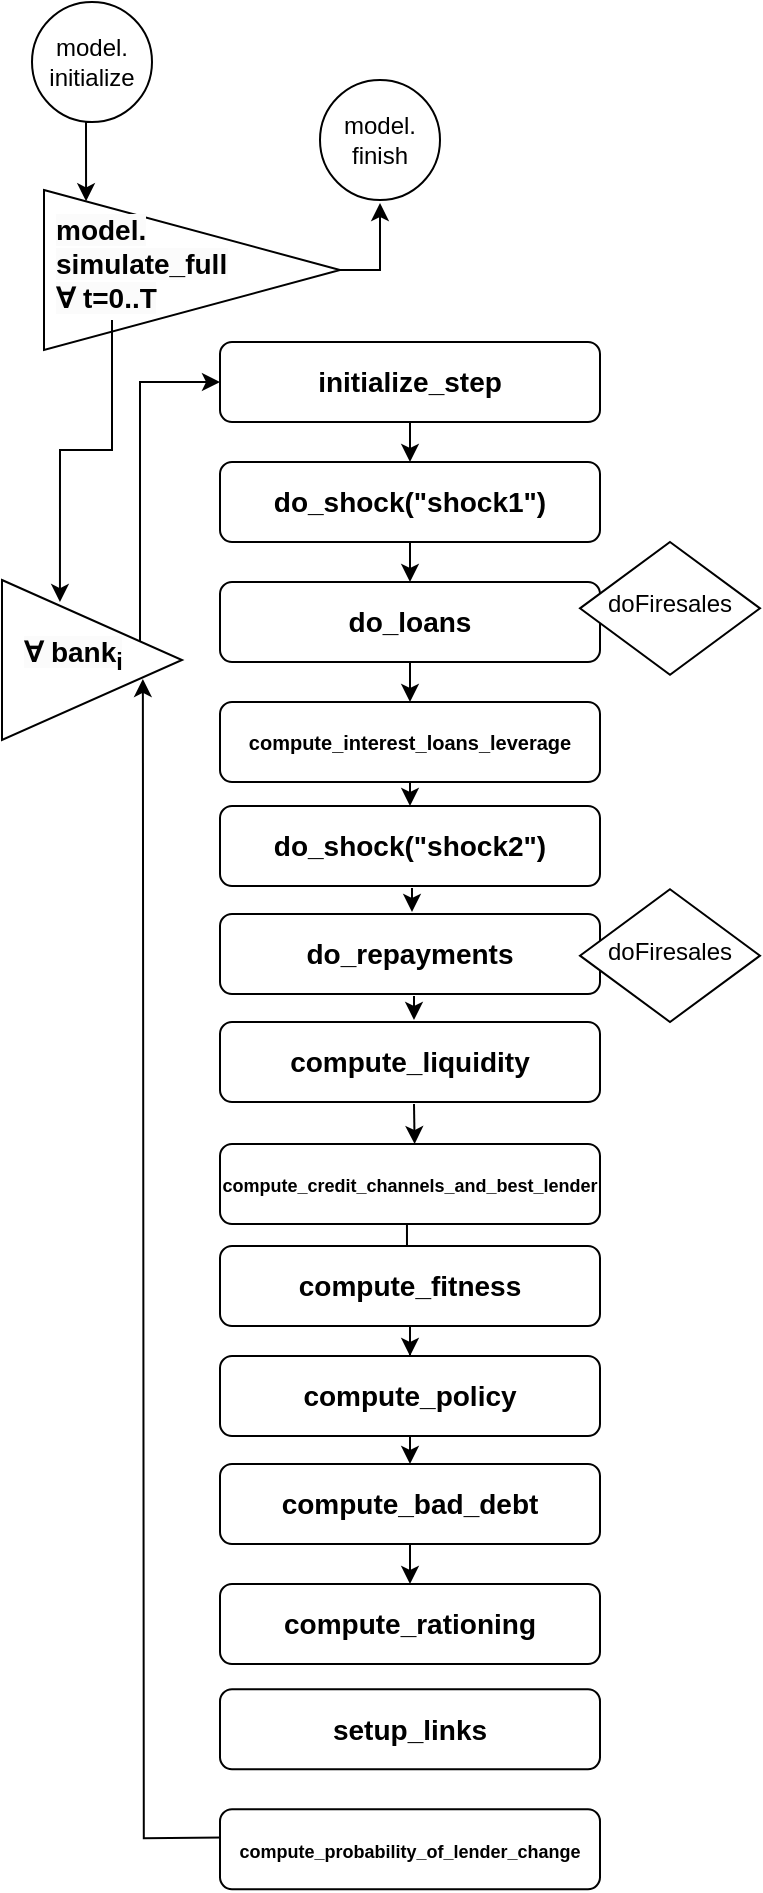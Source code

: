 <mxfile version="22.1.16" type="device">
  <diagram id="C5RBs43oDa-KdzZeNtuy" name="Page-1">
    <mxGraphModel dx="985" dy="454" grid="1" gridSize="10" guides="1" tooltips="1" connect="1" arrows="1" fold="1" page="1" pageScale="1" pageWidth="827" pageHeight="1169" math="0" shadow="0">
      <root>
        <mxCell id="WIyWlLk6GJQsqaUBKTNV-0" />
        <mxCell id="WIyWlLk6GJQsqaUBKTNV-1" parent="WIyWlLk6GJQsqaUBKTNV-0" />
        <mxCell id="1CRE_iQsh6xUmbvRWO65-19" style="edgeStyle=orthogonalEdgeStyle;rounded=0;orthogonalLoop=1;jettySize=auto;html=1;exitX=0.5;exitY=1;exitDx=0;exitDy=0;entryX=0.5;entryY=0;entryDx=0;entryDy=0;" parent="WIyWlLk6GJQsqaUBKTNV-1" source="WIyWlLk6GJQsqaUBKTNV-3" target="1CRE_iQsh6xUmbvRWO65-6" edge="1">
          <mxGeometry relative="1" as="geometry" />
        </mxCell>
        <mxCell id="WIyWlLk6GJQsqaUBKTNV-3" value="&lt;span style=&quot;font-size: 14px;&quot;&gt;&lt;b&gt;initialize_step&lt;/b&gt;&lt;/span&gt;" style="rounded=1;whiteSpace=wrap;html=1;fontSize=12;glass=0;strokeWidth=1;shadow=0;" parent="WIyWlLk6GJQsqaUBKTNV-1" vertex="1">
          <mxGeometry x="120" y="190" width="190" height="40" as="geometry" />
        </mxCell>
        <mxCell id="1CRE_iQsh6xUmbvRWO65-24" value="" style="edgeStyle=orthogonalEdgeStyle;rounded=0;orthogonalLoop=1;jettySize=auto;html=1;exitX=0.492;exitY=0.986;exitDx=0;exitDy=0;exitPerimeter=0;" parent="WIyWlLk6GJQsqaUBKTNV-1" source="j5H0h56bUbIma8D8IlT1-16" target="1CRE_iQsh6xUmbvRWO65-10" edge="1">
          <mxGeometry relative="1" as="geometry">
            <mxPoint x="180" y="601" as="sourcePoint" />
          </mxGeometry>
        </mxCell>
        <mxCell id="1CRE_iQsh6xUmbvRWO65-20" style="edgeStyle=orthogonalEdgeStyle;rounded=0;orthogonalLoop=1;jettySize=auto;html=1;exitX=0.5;exitY=1;exitDx=0;exitDy=0;entryX=0.5;entryY=0;entryDx=0;entryDy=0;" parent="WIyWlLk6GJQsqaUBKTNV-1" source="1CRE_iQsh6xUmbvRWO65-6" target="1CRE_iQsh6xUmbvRWO65-7" edge="1">
          <mxGeometry relative="1" as="geometry" />
        </mxCell>
        <mxCell id="1CRE_iQsh6xUmbvRWO65-6" value="&lt;span style=&quot;font-size: 14px;&quot;&gt;&lt;b&gt;do_shock(&quot;shock1&quot;)&lt;/b&gt;&lt;/span&gt;" style="rounded=1;whiteSpace=wrap;html=1;fontSize=12;glass=0;strokeWidth=1;shadow=0;" parent="WIyWlLk6GJQsqaUBKTNV-1" vertex="1">
          <mxGeometry x="120" y="250" width="190" height="40" as="geometry" />
        </mxCell>
        <mxCell id="1CRE_iQsh6xUmbvRWO65-21" style="edgeStyle=orthogonalEdgeStyle;rounded=0;orthogonalLoop=1;jettySize=auto;html=1;exitX=0.5;exitY=1;exitDx=0;exitDy=0;entryX=0.5;entryY=0;entryDx=0;entryDy=0;" parent="WIyWlLk6GJQsqaUBKTNV-1" source="1CRE_iQsh6xUmbvRWO65-7" target="1CRE_iQsh6xUmbvRWO65-8" edge="1">
          <mxGeometry relative="1" as="geometry" />
        </mxCell>
        <mxCell id="1CRE_iQsh6xUmbvRWO65-7" value="&lt;span style=&quot;font-size: 14px;&quot;&gt;&lt;b&gt;do_loans&lt;/b&gt;&lt;/span&gt;" style="rounded=1;whiteSpace=wrap;html=1;fontSize=12;glass=0;strokeWidth=1;shadow=0;" parent="WIyWlLk6GJQsqaUBKTNV-1" vertex="1">
          <mxGeometry x="120" y="310" width="190" height="40" as="geometry" />
        </mxCell>
        <mxCell id="1CRE_iQsh6xUmbvRWO65-22" style="edgeStyle=orthogonalEdgeStyle;rounded=0;orthogonalLoop=1;jettySize=auto;html=1;exitX=0.5;exitY=1;exitDx=0;exitDy=0;entryX=0.5;entryY=0;entryDx=0;entryDy=0;" parent="WIyWlLk6GJQsqaUBKTNV-1" source="1CRE_iQsh6xUmbvRWO65-8" target="1CRE_iQsh6xUmbvRWO65-9" edge="1">
          <mxGeometry relative="1" as="geometry" />
        </mxCell>
        <mxCell id="1CRE_iQsh6xUmbvRWO65-8" value="&lt;b style=&quot;&quot;&gt;&lt;font style=&quot;font-size: 10px;&quot;&gt;compute_interest_loans_leverage&lt;/font&gt;&lt;/b&gt;" style="rounded=1;whiteSpace=wrap;html=1;fontSize=12;glass=0;strokeWidth=1;shadow=0;" parent="WIyWlLk6GJQsqaUBKTNV-1" vertex="1">
          <mxGeometry x="120" y="370" width="190" height="40" as="geometry" />
        </mxCell>
        <mxCell id="1CRE_iQsh6xUmbvRWO65-9" value="&lt;span style=&quot;font-size: 14px;&quot;&gt;&lt;b&gt;do_shock(&quot;shock2&quot;)&lt;/b&gt;&lt;/span&gt;" style="rounded=1;whiteSpace=wrap;html=1;fontSize=12;glass=0;strokeWidth=1;shadow=0;" parent="WIyWlLk6GJQsqaUBKTNV-1" vertex="1">
          <mxGeometry x="120" y="422" width="190" height="40" as="geometry" />
        </mxCell>
        <mxCell id="1CRE_iQsh6xUmbvRWO65-25" style="edgeStyle=orthogonalEdgeStyle;rounded=0;orthogonalLoop=1;jettySize=auto;html=1;entryX=0.5;entryY=0;entryDx=0;entryDy=0;" parent="WIyWlLk6GJQsqaUBKTNV-1" source="1CRE_iQsh6xUmbvRWO65-10" target="1CRE_iQsh6xUmbvRWO65-11" edge="1">
          <mxGeometry relative="1" as="geometry" />
        </mxCell>
        <mxCell id="1CRE_iQsh6xUmbvRWO65-10" value="&lt;span style=&quot;font-size: 14px;&quot;&gt;&lt;b&gt;compute_fitness&lt;/b&gt;&lt;/span&gt;" style="rounded=1;whiteSpace=wrap;html=1;fontSize=12;glass=0;strokeWidth=1;shadow=0;" parent="WIyWlLk6GJQsqaUBKTNV-1" vertex="1">
          <mxGeometry x="120" y="642" width="190" height="40" as="geometry" />
        </mxCell>
        <mxCell id="1CRE_iQsh6xUmbvRWO65-11" value="&lt;span style=&quot;font-size: 14px;&quot;&gt;&lt;b&gt;compute_policy&lt;/b&gt;&lt;/span&gt;" style="rounded=1;whiteSpace=wrap;html=1;fontSize=12;glass=0;strokeWidth=1;shadow=0;" parent="WIyWlLk6GJQsqaUBKTNV-1" vertex="1">
          <mxGeometry x="120" y="697" width="190" height="40" as="geometry" />
        </mxCell>
        <mxCell id="1CRE_iQsh6xUmbvRWO65-27" style="edgeStyle=orthogonalEdgeStyle;rounded=0;orthogonalLoop=1;jettySize=auto;html=1;exitX=0.5;exitY=1;exitDx=0;exitDy=0;entryX=0.5;entryY=0;entryDx=0;entryDy=0;" parent="WIyWlLk6GJQsqaUBKTNV-1" source="1CRE_iQsh6xUmbvRWO65-12" target="1CRE_iQsh6xUmbvRWO65-13" edge="1">
          <mxGeometry relative="1" as="geometry" />
        </mxCell>
        <mxCell id="1CRE_iQsh6xUmbvRWO65-12" value="&lt;span style=&quot;font-size: 14px;&quot;&gt;&lt;b&gt;compute_bad_debt&lt;/b&gt;&lt;/span&gt;" style="rounded=1;whiteSpace=wrap;html=1;fontSize=12;glass=0;strokeWidth=1;shadow=0;" parent="WIyWlLk6GJQsqaUBKTNV-1" vertex="1">
          <mxGeometry x="120" y="751" width="190" height="40" as="geometry" />
        </mxCell>
        <mxCell id="1CRE_iQsh6xUmbvRWO65-13" value="&lt;span style=&quot;font-size: 14px;&quot;&gt;&lt;b&gt;compute_rationing&lt;/b&gt;&lt;/span&gt;" style="rounded=1;whiteSpace=wrap;html=1;fontSize=12;glass=0;strokeWidth=1;shadow=0;" parent="WIyWlLk6GJQsqaUBKTNV-1" vertex="1">
          <mxGeometry x="120" y="811" width="190" height="40" as="geometry" />
        </mxCell>
        <mxCell id="1CRE_iQsh6xUmbvRWO65-17" style="edgeStyle=orthogonalEdgeStyle;rounded=0;orthogonalLoop=1;jettySize=auto;html=1;entryX=0.627;entryY=0.681;entryDx=0;entryDy=0;entryPerimeter=0;" parent="WIyWlLk6GJQsqaUBKTNV-1" edge="1">
          <mxGeometry relative="1" as="geometry">
            <mxPoint x="81.43" y="358.48" as="targetPoint" />
            <mxPoint x="135" y="937.619" as="sourcePoint" />
          </mxGeometry>
        </mxCell>
        <mxCell id="1CRE_iQsh6xUmbvRWO65-26" style="edgeStyle=orthogonalEdgeStyle;rounded=0;orthogonalLoop=1;jettySize=auto;html=1;exitX=0.5;exitY=1;exitDx=0;exitDy=0;entryX=0.5;entryY=0;entryDx=0;entryDy=0;" parent="WIyWlLk6GJQsqaUBKTNV-1" source="1CRE_iQsh6xUmbvRWO65-11" target="1CRE_iQsh6xUmbvRWO65-12" edge="1">
          <mxGeometry relative="1" as="geometry" />
        </mxCell>
        <mxCell id="1CRE_iQsh6xUmbvRWO65-38" style="edgeStyle=orthogonalEdgeStyle;rounded=0;orthogonalLoop=1;jettySize=auto;html=1;entryX=0;entryY=0.5;entryDx=0;entryDy=0;exitX=0.758;exitY=0.425;exitDx=0;exitDy=0;exitPerimeter=0;" parent="WIyWlLk6GJQsqaUBKTNV-1" source="1CRE_iQsh6xUmbvRWO65-36" target="WIyWlLk6GJQsqaUBKTNV-3" edge="1">
          <mxGeometry relative="1" as="geometry">
            <Array as="points">
              <mxPoint x="78" y="341" />
              <mxPoint x="80" y="341" />
              <mxPoint x="80" y="210" />
            </Array>
          </mxGeometry>
        </mxCell>
        <mxCell id="1CRE_iQsh6xUmbvRWO65-36" value="" style="triangle;whiteSpace=wrap;html=1;" parent="WIyWlLk6GJQsqaUBKTNV-1" vertex="1">
          <mxGeometry x="11" y="309" width="90" height="80" as="geometry" />
        </mxCell>
        <mxCell id="1CRE_iQsh6xUmbvRWO65-37" value="model.&lt;br&gt;initialize" style="ellipse;whiteSpace=wrap;html=1;aspect=fixed;" parent="WIyWlLk6GJQsqaUBKTNV-1" vertex="1">
          <mxGeometry x="26" y="20" width="60" height="60" as="geometry" />
        </mxCell>
        <mxCell id="a27hsYVGrG07yMlYosN4-18" style="edgeStyle=orthogonalEdgeStyle;rounded=0;orthogonalLoop=1;jettySize=auto;html=1;" edge="1" parent="WIyWlLk6GJQsqaUBKTNV-1" source="1CRE_iQsh6xUmbvRWO65-40">
          <mxGeometry relative="1" as="geometry">
            <mxPoint x="200" y="120" as="targetPoint" />
          </mxGeometry>
        </mxCell>
        <mxCell id="1CRE_iQsh6xUmbvRWO65-40" value="" style="triangle;whiteSpace=wrap;html=1;" parent="WIyWlLk6GJQsqaUBKTNV-1" vertex="1">
          <mxGeometry x="32" y="114" width="148" height="80" as="geometry" />
        </mxCell>
        <mxCell id="j5H0h56bUbIma8D8IlT1-16" value="&lt;font style=&quot;font-size: 9px;&quot;&gt;&lt;b style=&quot;&quot;&gt;compute_credit_channels_and_best_lender&lt;/b&gt;&lt;/font&gt;" style="rounded=1;whiteSpace=wrap;html=1;fontSize=12;glass=0;strokeWidth=1;shadow=0;" parent="WIyWlLk6GJQsqaUBKTNV-1" vertex="1">
          <mxGeometry x="120" y="591" width="190" height="40" as="geometry" />
        </mxCell>
        <mxCell id="NNwZ8-mP0xMXk7h3Y8-c-18" style="edgeStyle=orthogonalEdgeStyle;rounded=0;orthogonalLoop=1;jettySize=auto;html=1;exitX=0.5;exitY=1;exitDx=0;exitDy=0;" parent="WIyWlLk6GJQsqaUBKTNV-1" edge="1">
          <mxGeometry relative="1" as="geometry">
            <mxPoint x="217.31" y="591" as="targetPoint" />
            <mxPoint x="217.0" y="571" as="sourcePoint" />
          </mxGeometry>
        </mxCell>
        <mxCell id="a27hsYVGrG07yMlYosN4-0" value="&lt;span style=&quot;font-size: 14px;&quot;&gt;&lt;b&gt;do_repayments&lt;/b&gt;&lt;/span&gt;" style="rounded=1;whiteSpace=wrap;html=1;fontSize=12;glass=0;strokeWidth=1;shadow=0;" vertex="1" parent="WIyWlLk6GJQsqaUBKTNV-1">
          <mxGeometry x="120" y="476" width="190" height="40" as="geometry" />
        </mxCell>
        <mxCell id="a27hsYVGrG07yMlYosN4-1" value="&lt;span style=&quot;font-size: 14px;&quot;&gt;&lt;b&gt;compute_liquidity&lt;/b&gt;&lt;/span&gt;" style="rounded=1;whiteSpace=wrap;html=1;fontSize=12;glass=0;strokeWidth=1;shadow=0;" vertex="1" parent="WIyWlLk6GJQsqaUBKTNV-1">
          <mxGeometry x="120" y="530" width="190" height="40" as="geometry" />
        </mxCell>
        <mxCell id="a27hsYVGrG07yMlYosN4-3" style="edgeStyle=orthogonalEdgeStyle;rounded=0;orthogonalLoop=1;jettySize=auto;html=1;exitX=0.5;exitY=1;exitDx=0;exitDy=0;entryX=0.5;entryY=0;entryDx=0;entryDy=0;" edge="1" parent="WIyWlLk6GJQsqaUBKTNV-1">
          <mxGeometry relative="1" as="geometry">
            <mxPoint x="216" y="463" as="sourcePoint" />
            <mxPoint x="216" y="475" as="targetPoint" />
          </mxGeometry>
        </mxCell>
        <mxCell id="a27hsYVGrG07yMlYosN4-4" style="edgeStyle=orthogonalEdgeStyle;rounded=0;orthogonalLoop=1;jettySize=auto;html=1;exitX=0.5;exitY=1;exitDx=0;exitDy=0;entryX=0.5;entryY=0;entryDx=0;entryDy=0;" edge="1" parent="WIyWlLk6GJQsqaUBKTNV-1">
          <mxGeometry relative="1" as="geometry">
            <mxPoint x="217" y="517" as="sourcePoint" />
            <mxPoint x="217" y="529" as="targetPoint" />
          </mxGeometry>
        </mxCell>
        <mxCell id="a27hsYVGrG07yMlYosN4-5" value="&lt;span style=&quot;font-size: 14px;&quot;&gt;&lt;b&gt;setup_links&lt;/b&gt;&lt;/span&gt;" style="rounded=1;whiteSpace=wrap;html=1;fontSize=12;glass=0;strokeWidth=1;shadow=0;" vertex="1" parent="WIyWlLk6GJQsqaUBKTNV-1">
          <mxGeometry x="120" y="863.63" width="190" height="40" as="geometry" />
        </mxCell>
        <mxCell id="a27hsYVGrG07yMlYosN4-7" value="&lt;font style=&quot;font-size: 9px;&quot;&gt;&lt;b style=&quot;&quot;&gt;compute_probability_of_lender_change&lt;/b&gt;&lt;/font&gt;" style="rounded=1;whiteSpace=wrap;html=1;fontSize=12;glass=0;strokeWidth=1;shadow=0;" vertex="1" parent="WIyWlLk6GJQsqaUBKTNV-1">
          <mxGeometry x="120" y="923.63" width="190" height="40" as="geometry" />
        </mxCell>
        <mxCell id="1CRE_iQsh6xUmbvRWO65-14" value="doFiresales" style="rhombus;whiteSpace=wrap;html=1;shadow=0;fontFamily=Helvetica;fontSize=12;align=center;strokeWidth=1;spacing=6;spacingTop=-4;" parent="WIyWlLk6GJQsqaUBKTNV-1" vertex="1">
          <mxGeometry x="300" y="463.63" width="90" height="66.37" as="geometry" />
        </mxCell>
        <mxCell id="a27hsYVGrG07yMlYosN4-8" value="doFiresales" style="rhombus;whiteSpace=wrap;html=1;shadow=0;fontFamily=Helvetica;fontSize=12;align=center;strokeWidth=1;spacing=6;spacingTop=-4;" vertex="1" parent="WIyWlLk6GJQsqaUBKTNV-1">
          <mxGeometry x="300" y="290" width="90" height="66.37" as="geometry" />
        </mxCell>
        <mxCell id="a27hsYVGrG07yMlYosN4-9" value="&lt;b style=&quot;border-color: var(--border-color); color: rgb(0, 0, 0); font-family: Helvetica; font-style: normal; font-variant-ligatures: normal; font-variant-caps: normal; letter-spacing: normal; orphans: 2; text-align: center; text-indent: 0px; text-transform: none; widows: 2; word-spacing: 0px; -webkit-text-stroke-width: 0px; background-color: rgb(251, 251, 251); text-decoration-thickness: initial; text-decoration-style: initial; text-decoration-color: initial; font-size: 14px;&quot;&gt;model.&lt;br&gt;simulate_full&lt;br style=&quot;border-color: var(--border-color);&quot;&gt;∀ t=0..T&lt;/b&gt;" style="text;whiteSpace=wrap;html=1;" vertex="1" parent="WIyWlLk6GJQsqaUBKTNV-1">
          <mxGeometry x="36" y="119" width="120" height="60" as="geometry" />
        </mxCell>
        <mxCell id="a27hsYVGrG07yMlYosN4-10" value="&lt;b style=&quot;border-color: var(--border-color); color: rgb(0, 0, 0); font-family: Helvetica; font-style: normal; font-variant-ligatures: normal; font-variant-caps: normal; letter-spacing: normal; orphans: 2; text-align: center; text-indent: 0px; text-transform: none; widows: 2; word-spacing: 0px; -webkit-text-stroke-width: 0px; background-color: rgb(251, 251, 251); text-decoration-thickness: initial; text-decoration-style: initial; text-decoration-color: initial; font-size: 14px;&quot;&gt;∀ bank&lt;sub style=&quot;border-color: var(--border-color);&quot;&gt;i&lt;/sub&gt;&lt;/b&gt;" style="text;whiteSpace=wrap;html=1;" vertex="1" parent="WIyWlLk6GJQsqaUBKTNV-1">
          <mxGeometry x="20" y="330" width="80" height="40" as="geometry" />
        </mxCell>
        <mxCell id="a27hsYVGrG07yMlYosN4-16" value="model.&lt;br&gt;finish" style="ellipse;whiteSpace=wrap;html=1;aspect=fixed;" vertex="1" parent="WIyWlLk6GJQsqaUBKTNV-1">
          <mxGeometry x="170" y="59" width="60" height="60" as="geometry" />
        </mxCell>
        <mxCell id="a27hsYVGrG07yMlYosN4-17" style="edgeStyle=orthogonalEdgeStyle;rounded=0;orthogonalLoop=1;jettySize=auto;html=1;exitX=0.5;exitY=1;exitDx=0;exitDy=0;entryX=0.142;entryY=0.011;entryDx=0;entryDy=0;entryPerimeter=0;" edge="1" parent="WIyWlLk6GJQsqaUBKTNV-1" source="1CRE_iQsh6xUmbvRWO65-37" target="a27hsYVGrG07yMlYosN4-9">
          <mxGeometry relative="1" as="geometry" />
        </mxCell>
        <mxCell id="a27hsYVGrG07yMlYosN4-19" style="edgeStyle=orthogonalEdgeStyle;rounded=0;orthogonalLoop=1;jettySize=auto;html=1;exitX=0.25;exitY=1;exitDx=0;exitDy=0;entryX=0.322;entryY=0.138;entryDx=0;entryDy=0;entryPerimeter=0;" edge="1" parent="WIyWlLk6GJQsqaUBKTNV-1" source="a27hsYVGrG07yMlYosN4-9" target="1CRE_iQsh6xUmbvRWO65-36">
          <mxGeometry relative="1" as="geometry" />
        </mxCell>
      </root>
    </mxGraphModel>
  </diagram>
</mxfile>
